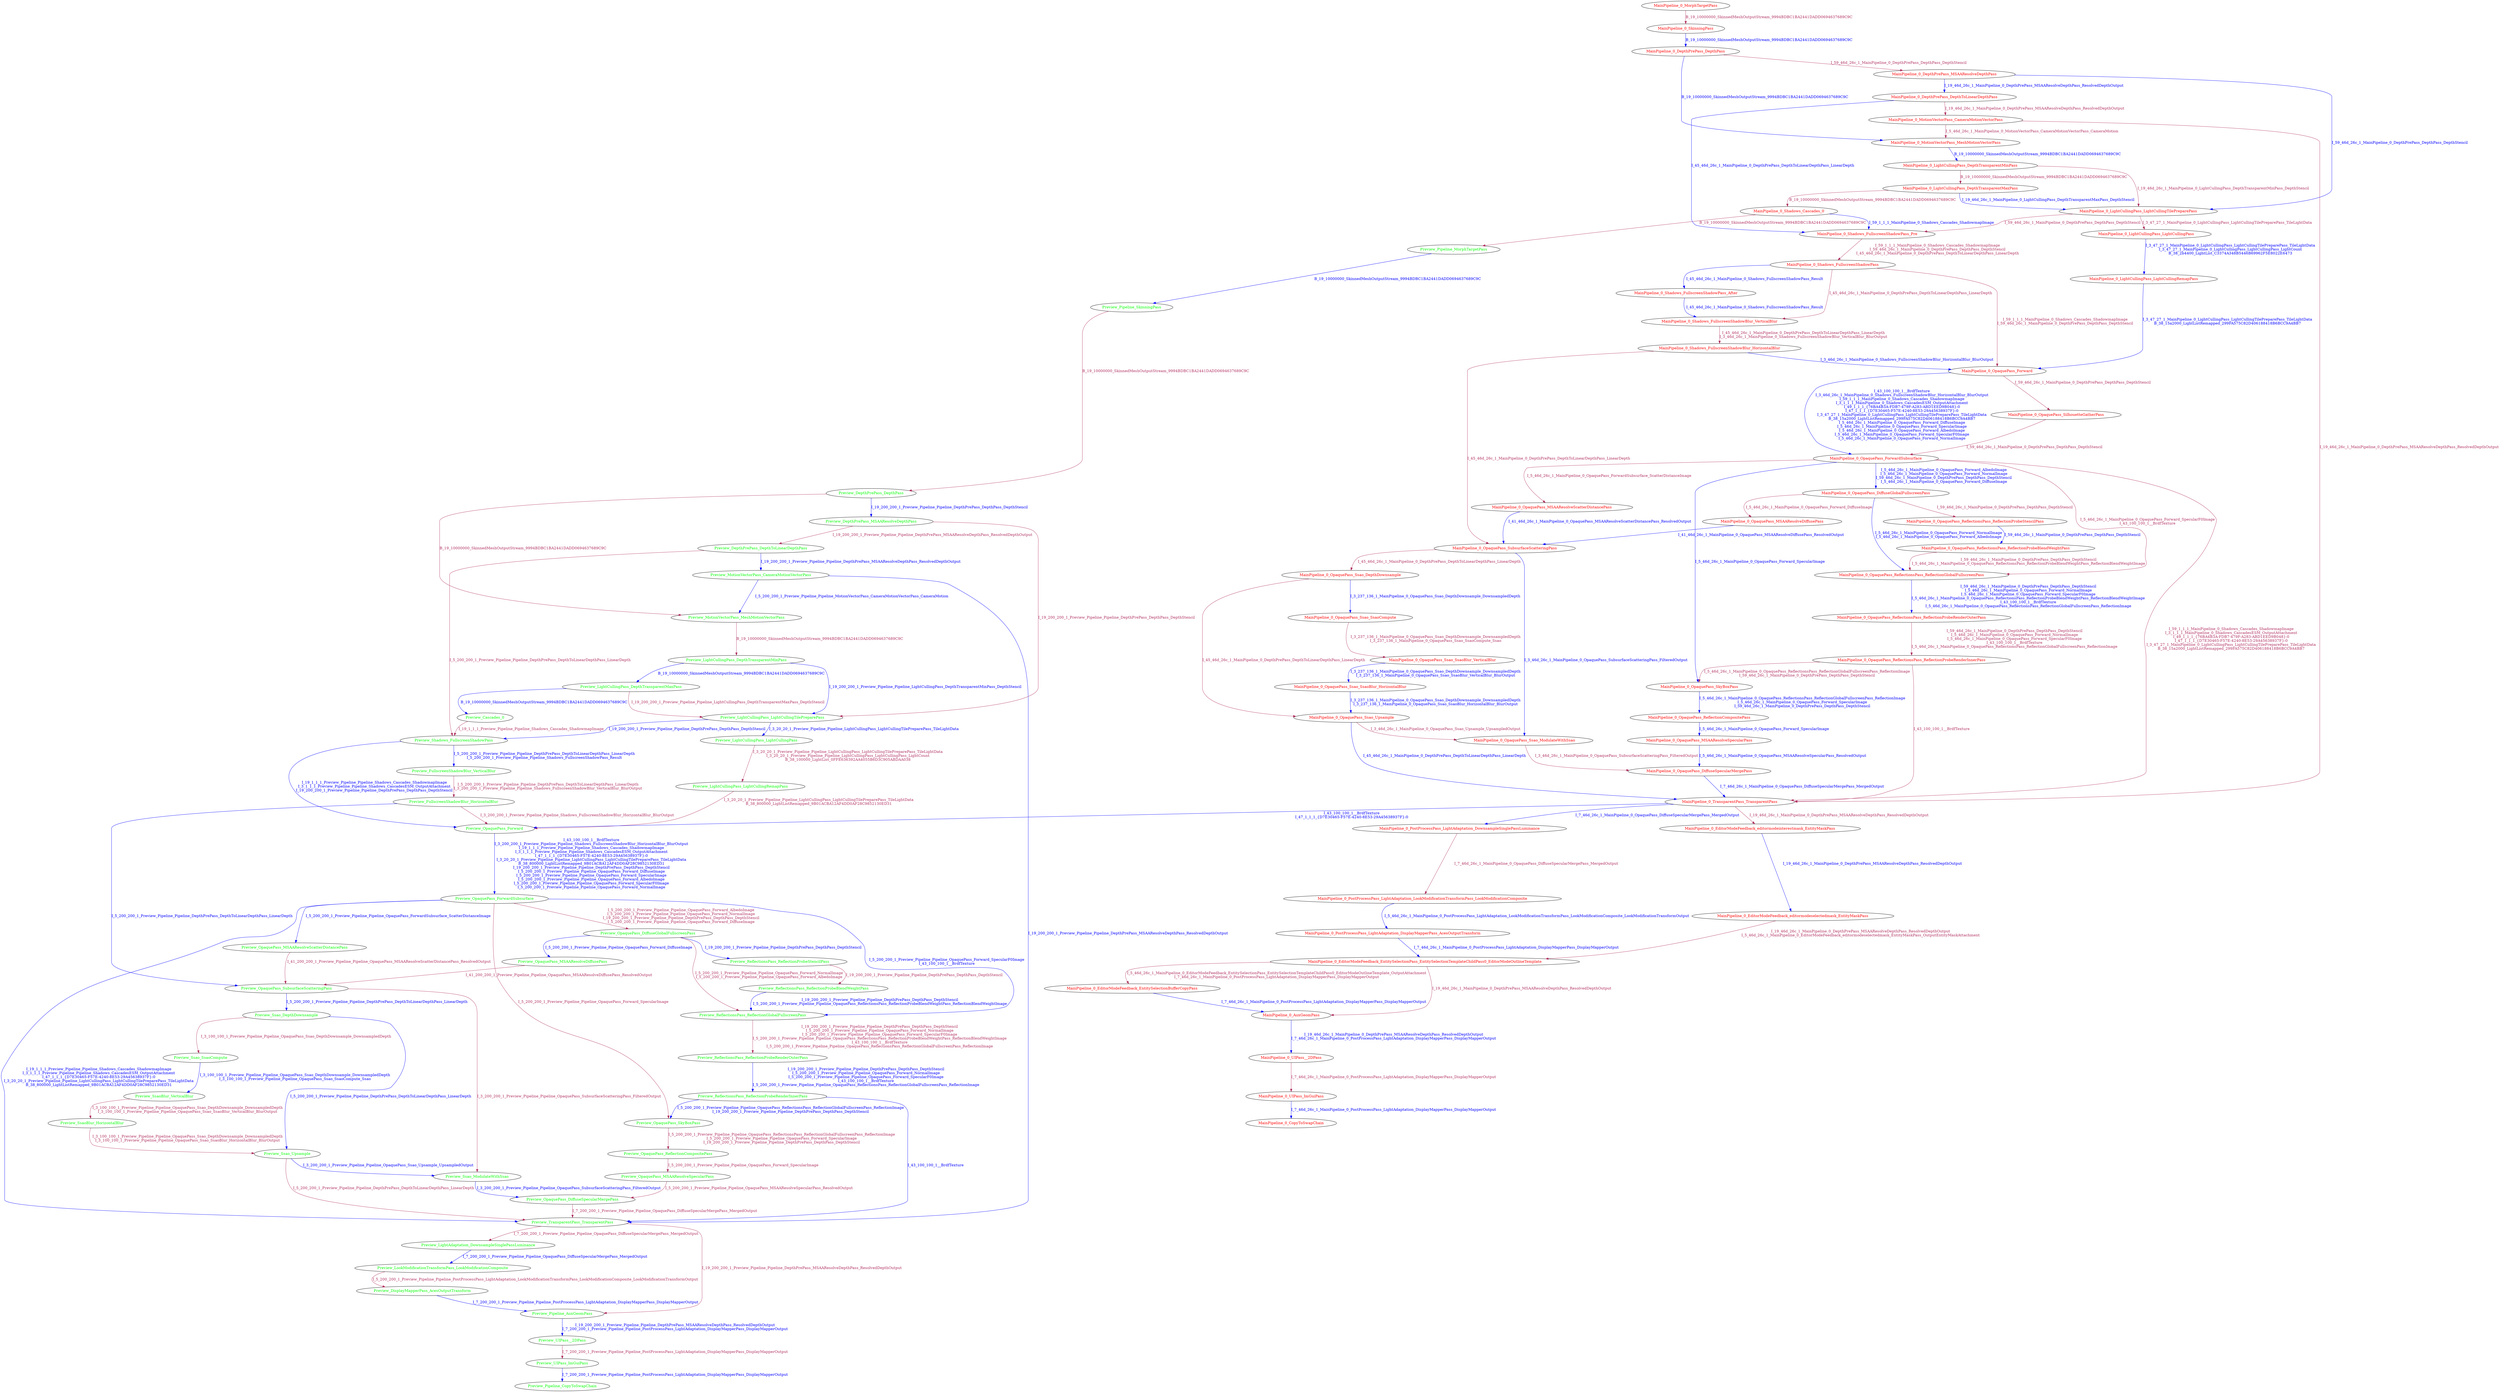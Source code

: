 digraph { Preview_Pipeline_CopyToSwapChain [fontcolor=green]
 Preview_UIPass_ImGuiPass [fontcolor=green]
 Preview_UIPass__2DPass [fontcolor=green]
 Preview_Pipeline_AuxGeomPass [fontcolor=green]
 Preview_DisplayMapperPass_AcesOutputTransform [fontcolor=green]
 Preview_LookModificationTransformPass_LookModificationComposite [fontcolor=green]
 Preview_LightAdaptation_DownsampleSinglePassLuminance [fontcolor=green]
 Preview_TransparentPass_TransparentPass [fontcolor=green]
 Preview_OpaquePass_DiffuseSpecularMergePass [fontcolor=green]
 Preview_Ssao_ModulateWithSsao [fontcolor=green]
 Preview_Ssao_Upsample [fontcolor=green]
 Preview_SsaoBlur_HorizontalBlur [fontcolor=green]
 Preview_SsaoBlur_VerticalBlur [fontcolor=green]
 Preview_Ssao_SsaoCompute [fontcolor=green]
 Preview_Ssao_DepthDownsample [fontcolor=green]
 Preview_OpaquePass_SubsurfaceScatteringPass [fontcolor=green]
 Preview_OpaquePass_MSAAResolveScatterDistancePass [fontcolor=green]
 Preview_OpaquePass_MSAAResolveSpecularPass [fontcolor=green]
 Preview_OpaquePass_MSAAResolveDiffusePass [fontcolor=green]
 Preview_OpaquePass_ReflectionCompositePass [fontcolor=green]
 Preview_OpaquePass_SkyBoxPass [fontcolor=green]
 Preview_ReflectionsPass_ReflectionProbeRenderInnerPass [fontcolor=green]
 Preview_ReflectionsPass_ReflectionProbeRenderOuterPass [fontcolor=green]
 Preview_ReflectionsPass_ReflectionGlobalFullscreenPass [fontcolor=green]
 Preview_ReflectionsPass_ReflectionProbeBlendWeightPass [fontcolor=green]
 Preview_ReflectionsPass_ReflectionProbeStencilPass [fontcolor=green]
 Preview_OpaquePass_DiffuseGlobalFullscreenPass [fontcolor=green]
 Preview_OpaquePass_ForwardSubsurface [fontcolor=green]
 Preview_OpaquePass_Forward [fontcolor=green]
 Preview_FullscreenShadowBlur_HorizontalBlur [fontcolor=green]
 Preview_FullscreenShadowBlur_VerticalBlur [fontcolor=green]
 Preview_Shadows_FullscreenShadowPass [fontcolor=green]
 Preview_Cascades_0 [fontcolor=green]
 Preview_LightCullingPass_LightCullingRemapPass [fontcolor=green]
 Preview_LightCullingPass_LightCullingPass [fontcolor=green]
 Preview_LightCullingPass_LightCullingTilePreparePass [fontcolor=green]
 Preview_LightCullingPass_DepthTransparentMaxPass [fontcolor=green]
 Preview_LightCullingPass_DepthTransparentMinPass [fontcolor=green]
 Preview_MotionVectorPass_MeshMotionVectorPass [fontcolor=green]
 Preview_MotionVectorPass_CameraMotionVectorPass [fontcolor=green]
 Preview_DepthPrePass_DepthToLinearDepthPass [fontcolor=green]
 Preview_DepthPrePass_MSAAResolveDepthPass [fontcolor=green]
 Preview_DepthPrePass_DepthPass [fontcolor=green]
 Preview_Pipeline_SkinningPass [fontcolor=green]
 Preview_Pipeline_MorphTargetPass [fontcolor=green]
 MainPipeline_0_CopyToSwapChain [fontcolor=red]
 MainPipeline_0_UIPass_ImGuiPass [fontcolor=red]
 MainPipeline_0_UIPass__2DPass [fontcolor=red]
 MainPipeline_0_AuxGeomPass [fontcolor=red]
 MainPipeline_0_EditorModeFeedback_EntitySelectionBufferCopyPass [fontcolor=red]
 MainPipeline_0_EditorModeFeedback_EntitySelectionPass_EntitySelectionTemplateChildPass0_EditorModeOutlineTemplate [fontcolor=red]
 MainPipeline_0_EditorModeFeedback_editormodeselectedmask_EntityMaskPass [fontcolor=red]
 MainPipeline_0_EditorModeFeedback_editormodeinterestmask_EntityMaskPass [fontcolor=red]
 MainPipeline_0_PostProcessPass_LightAdaptation_DisplayMapperPass_AcesOutputTransform [fontcolor=red]
 MainPipeline_0_PostProcessPass_LightAdaptation_LookModificationTransformPass_LookModificationComposite [fontcolor=red]
 MainPipeline_0_PostProcessPass_LightAdaptation_DownsampleSinglePassLuminance [fontcolor=red]
 MainPipeline_0_TransparentPass_TransparentPass [fontcolor=red]
 MainPipeline_0_OpaquePass_DiffuseSpecularMergePass [fontcolor=red]
 MainPipeline_0_OpaquePass_Ssao_ModulateWithSsao [fontcolor=red]
 MainPipeline_0_OpaquePass_Ssao_Upsample [fontcolor=red]
 MainPipeline_0_OpaquePass_Ssao_SsaoBlur_HorizontalBlur [fontcolor=red]
 MainPipeline_0_OpaquePass_Ssao_SsaoBlur_VerticalBlur [fontcolor=red]
 MainPipeline_0_OpaquePass_Ssao_SsaoCompute [fontcolor=red]
 MainPipeline_0_OpaquePass_Ssao_DepthDownsample [fontcolor=red]
 MainPipeline_0_OpaquePass_SubsurfaceScatteringPass [fontcolor=red]
 MainPipeline_0_OpaquePass_MSAAResolveScatterDistancePass [fontcolor=red]
 MainPipeline_0_OpaquePass_MSAAResolveSpecularPass [fontcolor=red]
 MainPipeline_0_OpaquePass_MSAAResolveDiffusePass [fontcolor=red]
 MainPipeline_0_OpaquePass_ReflectionCompositePass [fontcolor=red]
 MainPipeline_0_OpaquePass_SkyBoxPass [fontcolor=red]
 MainPipeline_0_OpaquePass_ReflectionsPass_ReflectionProbeRenderInnerPass [fontcolor=red]
 MainPipeline_0_OpaquePass_ReflectionsPass_ReflectionProbeRenderOuterPass [fontcolor=red]
 MainPipeline_0_OpaquePass_ReflectionsPass_ReflectionGlobalFullscreenPass [fontcolor=red]
 MainPipeline_0_OpaquePass_ReflectionsPass_ReflectionProbeBlendWeightPass [fontcolor=red]
 MainPipeline_0_OpaquePass_ReflectionsPass_ReflectionProbeStencilPass [fontcolor=red]
 MainPipeline_0_OpaquePass_DiffuseGlobalFullscreenPass [fontcolor=red]
 MainPipeline_0_OpaquePass_ForwardSubsurface [fontcolor=red]
 MainPipeline_0_OpaquePass_SilhouetteGatherPass [fontcolor=red]
 MainPipeline_0_OpaquePass_Forward [fontcolor=red]
 MainPipeline_0_Shadows_FullscreenShadowBlur_HorizontalBlur [fontcolor=red]
 MainPipeline_0_Shadows_FullscreenShadowBlur_VerticalBlur [fontcolor=red]
 MainPipeline_0_Shadows_FullscreenShadowPass_After [fontcolor=red]
 MainPipeline_0_Shadows_FullscreenShadowPass [fontcolor=red]
 MainPipeline_0_Shadows_FullscreenShadowPass_Pre [fontcolor=red]
 MainPipeline_0_Shadows_Cascades_0 [fontcolor=red]
 MainPipeline_0_LightCullingPass_LightCullingRemapPass [fontcolor=red]
 MainPipeline_0_LightCullingPass_LightCullingPass [fontcolor=red]
 MainPipeline_0_LightCullingPass_LightCullingTilePreparePass [fontcolor=red]
 MainPipeline_0_LightCullingPass_DepthTransparentMaxPass [fontcolor=red]
 MainPipeline_0_LightCullingPass_DepthTransparentMinPass [fontcolor=red]
 MainPipeline_0_MotionVectorPass_MeshMotionVectorPass [fontcolor=red]
 MainPipeline_0_MotionVectorPass_CameraMotionVectorPass [fontcolor=red]
 MainPipeline_0_DepthPrePass_DepthToLinearDepthPass [fontcolor=red]
 MainPipeline_0_DepthPrePass_MSAAResolveDepthPass [fontcolor=red]
 MainPipeline_0_DepthPrePass_DepthPass [fontcolor=red]
 MainPipeline_0_SkinningPass [fontcolor=red]
 MainPipeline_0_MorphTargetPass [fontcolor=red]
 MainPipeline_0_MorphTargetPass -> MainPipeline_0_SkinningPass  [label="B_19_10000000_SkinnedMeshOutputStream_9994BDBC1BA2441DADD0694637689C9C"] [color=maroon] [fontcolor=maroon]
 MainPipeline_0_SkinningPass -> MainPipeline_0_DepthPrePass_DepthPass  [label="B_19_10000000_SkinnedMeshOutputStream_9994BDBC1BA2441DADD0694637689C9C"] [color=blue] [fontcolor=blue]
 MainPipeline_0_DepthPrePass_DepthPass -> MainPipeline_0_DepthPrePass_MSAAResolveDepthPass  [label="I_59_46d_26c_1_MainPipeline_0_DepthPrePass_DepthPass_DepthStencil"] [color=maroon] [fontcolor=maroon]
 MainPipeline_0_DepthPrePass_MSAAResolveDepthPass -> MainPipeline_0_DepthPrePass_DepthToLinearDepthPass  [label="I_19_46d_26c_1_MainPipeline_0_DepthPrePass_MSAAResolveDepthPass_ResolvedDepthOutput"] [color=blue] [fontcolor=blue]
 MainPipeline_0_DepthPrePass_DepthToLinearDepthPass -> MainPipeline_0_MotionVectorPass_CameraMotionVectorPass  [label="I_19_46d_26c_1_MainPipeline_0_DepthPrePass_MSAAResolveDepthPass_ResolvedDepthOutput"] [color=maroon] [fontcolor=maroon]
 MainPipeline_0_DepthPrePass_DepthPass -> MainPipeline_0_MotionVectorPass_MeshMotionVectorPass  [label="B_19_10000000_SkinnedMeshOutputStream_9994BDBC1BA2441DADD0694637689C9C"] [color=blue] [fontcolor=blue]
 MainPipeline_0_MotionVectorPass_CameraMotionVectorPass -> MainPipeline_0_MotionVectorPass_MeshMotionVectorPass  [label="I_5_46d_26c_1_MainPipeline_0_MotionVectorPass_CameraMotionVectorPass_CameraMotion"] [color=maroon] [fontcolor=maroon]
 MainPipeline_0_MotionVectorPass_MeshMotionVectorPass -> MainPipeline_0_LightCullingPass_DepthTransparentMinPass  [label="B_19_10000000_SkinnedMeshOutputStream_9994BDBC1BA2441DADD0694637689C9C"] [color=blue] [fontcolor=blue]
 MainPipeline_0_LightCullingPass_DepthTransparentMinPass -> MainPipeline_0_LightCullingPass_DepthTransparentMaxPass  [label="B_19_10000000_SkinnedMeshOutputStream_9994BDBC1BA2441DADD0694637689C9C"] [color=maroon] [fontcolor=maroon]
 MainPipeline_0_DepthPrePass_MSAAResolveDepthPass -> MainPipeline_0_LightCullingPass_LightCullingTilePreparePass  [label="I_59_46d_26c_1_MainPipeline_0_DepthPrePass_DepthPass_DepthStencil"] [color=blue] [fontcolor=blue]
 MainPipeline_0_LightCullingPass_DepthTransparentMinPass -> MainPipeline_0_LightCullingPass_LightCullingTilePreparePass  [label="I_19_46d_26c_1_MainPipeline_0_LightCullingPass_DepthTransparentMinPass_DepthStencil"] [color=maroon] [fontcolor=maroon]
 MainPipeline_0_LightCullingPass_DepthTransparentMaxPass -> MainPipeline_0_LightCullingPass_LightCullingTilePreparePass  [label="I_19_46d_26c_1_MainPipeline_0_LightCullingPass_DepthTransparentMaxPass_DepthStencil"] [color=blue] [fontcolor=blue]
 MainPipeline_0_LightCullingPass_LightCullingTilePreparePass -> MainPipeline_0_LightCullingPass_LightCullingPass  [label="I_3_47_27_1_MainPipeline_0_LightCullingPass_LightCullingTilePreparePass_TileLightData"] [color=maroon] [fontcolor=maroon]
 MainPipeline_0_LightCullingPass_LightCullingPass -> MainPipeline_0_LightCullingPass_LightCullingRemapPass  [label="I_3_47_27_1_MainPipeline_0_LightCullingPass_LightCullingTilePreparePass_TileLightData\nI_3_47_27_1_MainPipeline_0_LightCullingPass_LightCullingPass_LightCount\nB_38_2b4400_LightList_C3374A348B5446B69962F5E8022E6473"] [color=blue] [fontcolor=blue]
 MainPipeline_0_LightCullingPass_DepthTransparentMaxPass -> MainPipeline_0_Shadows_Cascades_0  [label="B_19_10000000_SkinnedMeshOutputStream_9994BDBC1BA2441DADD0694637689C9C"] [color=maroon] [fontcolor=maroon]
 MainPipeline_0_Shadows_Cascades_0 -> MainPipeline_0_Shadows_FullscreenShadowPass_Pre  [label="I_59_1_1_1_MainPipeline_0_Shadows_Cascades_ShadowmapImage"] [color=blue] [fontcolor=blue]
 MainPipeline_0_LightCullingPass_LightCullingTilePreparePass -> MainPipeline_0_Shadows_FullscreenShadowPass_Pre  [label="I_59_46d_26c_1_MainPipeline_0_DepthPrePass_DepthPass_DepthStencil"] [color=maroon] [fontcolor=maroon]
 MainPipeline_0_DepthPrePass_DepthToLinearDepthPass -> MainPipeline_0_Shadows_FullscreenShadowPass_Pre  [label="I_45_46d_26c_1_MainPipeline_0_DepthPrePass_DepthToLinearDepthPass_LinearDepth"] [color=blue] [fontcolor=blue]
 MainPipeline_0_Shadows_FullscreenShadowPass_Pre -> MainPipeline_0_Shadows_FullscreenShadowPass  [label="I_59_1_1_1_MainPipeline_0_Shadows_Cascades_ShadowmapImage\nI_59_46d_26c_1_MainPipeline_0_DepthPrePass_DepthPass_DepthStencil\nI_45_46d_26c_1_MainPipeline_0_DepthPrePass_DepthToLinearDepthPass_LinearDepth"] [color=maroon] [fontcolor=maroon]
 MainPipeline_0_Shadows_FullscreenShadowPass -> MainPipeline_0_Shadows_FullscreenShadowPass_After  [label="I_45_46d_26c_1_MainPipeline_0_Shadows_FullscreenShadowPass_Result"] [color=blue] [fontcolor=blue]
 MainPipeline_0_Shadows_FullscreenShadowPass -> MainPipeline_0_Shadows_FullscreenShadowBlur_VerticalBlur  [label="I_45_46d_26c_1_MainPipeline_0_DepthPrePass_DepthToLinearDepthPass_LinearDepth"] [color=maroon] [fontcolor=maroon]
 MainPipeline_0_Shadows_FullscreenShadowPass_After -> MainPipeline_0_Shadows_FullscreenShadowBlur_VerticalBlur  [label="I_45_46d_26c_1_MainPipeline_0_Shadows_FullscreenShadowPass_Result"] [color=blue] [fontcolor=blue]
 MainPipeline_0_Shadows_FullscreenShadowBlur_VerticalBlur -> MainPipeline_0_Shadows_FullscreenShadowBlur_HorizontalBlur  [label="I_45_46d_26c_1_MainPipeline_0_DepthPrePass_DepthToLinearDepthPass_LinearDepth\nI_3_46d_26c_1_MainPipeline_0_Shadows_FullscreenShadowBlur_VerticalBlur_BlurOutput"] [color=maroon] [fontcolor=maroon]
 MainPipeline_0_Shadows_FullscreenShadowBlur_HorizontalBlur -> MainPipeline_0_OpaquePass_Forward  [label="I_3_46d_26c_1_MainPipeline_0_Shadows_FullscreenShadowBlur_HorizontalBlur_BlurOutput"] [color=blue] [fontcolor=blue]
 MainPipeline_0_Shadows_FullscreenShadowPass -> MainPipeline_0_OpaquePass_Forward  [label="I_59_1_1_1_MainPipeline_0_Shadows_Cascades_ShadowmapImage\nI_59_46d_26c_1_MainPipeline_0_DepthPrePass_DepthPass_DepthStencil"] [color=maroon] [fontcolor=maroon]
 MainPipeline_0_LightCullingPass_LightCullingRemapPass -> MainPipeline_0_OpaquePass_Forward  [label="I_3_47_27_1_MainPipeline_0_LightCullingPass_LightCullingTilePreparePass_TileLightData\nB_38_15a2000_LightListRemapped_299FA575C82D406188418B6BCC9A4BB7"] [color=blue] [fontcolor=blue]
 MainPipeline_0_OpaquePass_Forward -> MainPipeline_0_OpaquePass_SilhouetteGatherPass  [label="I_59_46d_26c_1_MainPipeline_0_DepthPrePass_DepthPass_DepthStencil"] [color=maroon] [fontcolor=maroon]
 MainPipeline_0_OpaquePass_Forward -> MainPipeline_0_OpaquePass_ForwardSubsurface  [label="I_43_100_100_1__BrdfTexture\nI_3_46d_26c_1_MainPipeline_0_Shadows_FullscreenShadowBlur_HorizontalBlur_BlurOutput\nI_59_1_1_1_MainPipeline_0_Shadows_Cascades_ShadowmapImage\nI_3_1_1_1_MainPipeline_0_Shadows_CascadesESM_OutputAttachment\nI_49_1_1_1_{76BA4B3A-FDB7-479F-A283-ABD1EED9B048}:0\nI_47_1_1_1_{D7E30465-F57E-4240-8E53-29A45638937F}:0\nI_3_47_27_1_MainPipeline_0_LightCullingPass_LightCullingTilePreparePass_TileLightData\nB_38_15a2000_LightListRemapped_299FA575C82D406188418B6BCC9A4BB7\nI_5_46d_26c_1_MainPipeline_0_OpaquePass_Forward_DiffuseImage\nI_5_46d_26c_1_MainPipeline_0_OpaquePass_Forward_SpecularImage\nI_5_46d_26c_1_MainPipeline_0_OpaquePass_Forward_AlbedoImage\nI_5_46d_26c_1_MainPipeline_0_OpaquePass_Forward_SpecularF0Image\nI_5_46d_26c_1_MainPipeline_0_OpaquePass_Forward_NormalImage"] [color=blue] [fontcolor=blue]
 MainPipeline_0_OpaquePass_SilhouetteGatherPass -> MainPipeline_0_OpaquePass_ForwardSubsurface  [label="I_59_46d_26c_1_MainPipeline_0_DepthPrePass_DepthPass_DepthStencil"] [color=maroon] [fontcolor=maroon]
 MainPipeline_0_OpaquePass_ForwardSubsurface -> MainPipeline_0_OpaquePass_DiffuseGlobalFullscreenPass  [label="I_5_46d_26c_1_MainPipeline_0_OpaquePass_Forward_AlbedoImage\nI_5_46d_26c_1_MainPipeline_0_OpaquePass_Forward_NormalImage\nI_59_46d_26c_1_MainPipeline_0_DepthPrePass_DepthPass_DepthStencil\nI_5_46d_26c_1_MainPipeline_0_OpaquePass_Forward_DiffuseImage"] [color=blue] [fontcolor=blue]
 MainPipeline_0_OpaquePass_DiffuseGlobalFullscreenPass -> MainPipeline_0_OpaquePass_ReflectionsPass_ReflectionProbeStencilPass  [label="I_59_46d_26c_1_MainPipeline_0_DepthPrePass_DepthPass_DepthStencil"] [color=maroon] [fontcolor=maroon]
 MainPipeline_0_OpaquePass_ReflectionsPass_ReflectionProbeStencilPass -> MainPipeline_0_OpaquePass_ReflectionsPass_ReflectionProbeBlendWeightPass  [label="I_59_46d_26c_1_MainPipeline_0_DepthPrePass_DepthPass_DepthStencil"] [color=blue] [fontcolor=blue]
 MainPipeline_0_OpaquePass_ReflectionsPass_ReflectionProbeBlendWeightPass -> MainPipeline_0_OpaquePass_ReflectionsPass_ReflectionGlobalFullscreenPass  [label="I_59_46d_26c_1_MainPipeline_0_DepthPrePass_DepthPass_DepthStencil\nI_5_46d_26c_1_MainPipeline_0_OpaquePass_ReflectionsPass_ReflectionProbeBlendWeightPass_ReflectionBlendWeightImage"] [color=maroon] [fontcolor=maroon]
 MainPipeline_0_OpaquePass_DiffuseGlobalFullscreenPass -> MainPipeline_0_OpaquePass_ReflectionsPass_ReflectionGlobalFullscreenPass  [label="I_5_46d_26c_1_MainPipeline_0_OpaquePass_Forward_NormalImage\nI_5_46d_26c_1_MainPipeline_0_OpaquePass_Forward_AlbedoImage"] [color=blue] [fontcolor=blue]
 MainPipeline_0_OpaquePass_ForwardSubsurface -> MainPipeline_0_OpaquePass_ReflectionsPass_ReflectionGlobalFullscreenPass  [label="I_5_46d_26c_1_MainPipeline_0_OpaquePass_Forward_SpecularF0Image\nI_43_100_100_1__BrdfTexture"] [color=maroon] [fontcolor=maroon]
 MainPipeline_0_OpaquePass_ReflectionsPass_ReflectionGlobalFullscreenPass -> MainPipeline_0_OpaquePass_ReflectionsPass_ReflectionProbeRenderOuterPass  [label="I_59_46d_26c_1_MainPipeline_0_DepthPrePass_DepthPass_DepthStencil\nI_5_46d_26c_1_MainPipeline_0_OpaquePass_Forward_NormalImage\nI_5_46d_26c_1_MainPipeline_0_OpaquePass_Forward_SpecularF0Image\nI_5_46d_26c_1_MainPipeline_0_OpaquePass_ReflectionsPass_ReflectionProbeBlendWeightPass_ReflectionBlendWeightImage\nI_43_100_100_1__BrdfTexture\nI_5_46d_26c_1_MainPipeline_0_OpaquePass_ReflectionsPass_ReflectionGlobalFullscreenPass_ReflectionImage"] [color=blue] [fontcolor=blue]
 MainPipeline_0_OpaquePass_ReflectionsPass_ReflectionProbeRenderOuterPass -> MainPipeline_0_OpaquePass_ReflectionsPass_ReflectionProbeRenderInnerPass  [label="I_59_46d_26c_1_MainPipeline_0_DepthPrePass_DepthPass_DepthStencil\nI_5_46d_26c_1_MainPipeline_0_OpaquePass_Forward_NormalImage\nI_5_46d_26c_1_MainPipeline_0_OpaquePass_Forward_SpecularF0Image\nI_43_100_100_1__BrdfTexture\nI_5_46d_26c_1_MainPipeline_0_OpaquePass_ReflectionsPass_ReflectionGlobalFullscreenPass_ReflectionImage"] [color=maroon] [fontcolor=maroon]
 MainPipeline_0_OpaquePass_ForwardSubsurface -> MainPipeline_0_OpaquePass_SkyBoxPass  [label="I_5_46d_26c_1_MainPipeline_0_OpaquePass_Forward_SpecularImage"] [color=blue] [fontcolor=blue]
 MainPipeline_0_OpaquePass_ReflectionsPass_ReflectionProbeRenderInnerPass -> MainPipeline_0_OpaquePass_SkyBoxPass  [label="I_5_46d_26c_1_MainPipeline_0_OpaquePass_ReflectionsPass_ReflectionGlobalFullscreenPass_ReflectionImage\nI_59_46d_26c_1_MainPipeline_0_DepthPrePass_DepthPass_DepthStencil"] [color=maroon] [fontcolor=maroon]
 MainPipeline_0_OpaquePass_SkyBoxPass -> MainPipeline_0_OpaquePass_ReflectionCompositePass  [label="I_5_46d_26c_1_MainPipeline_0_OpaquePass_ReflectionsPass_ReflectionGlobalFullscreenPass_ReflectionImage\nI_5_46d_26c_1_MainPipeline_0_OpaquePass_Forward_SpecularImage\nI_59_46d_26c_1_MainPipeline_0_DepthPrePass_DepthPass_DepthStencil"] [color=blue] [fontcolor=blue]
 MainPipeline_0_OpaquePass_DiffuseGlobalFullscreenPass -> MainPipeline_0_OpaquePass_MSAAResolveDiffusePass  [label="I_5_46d_26c_1_MainPipeline_0_OpaquePass_Forward_DiffuseImage"] [color=maroon] [fontcolor=maroon]
 MainPipeline_0_OpaquePass_ReflectionCompositePass -> MainPipeline_0_OpaquePass_MSAAResolveSpecularPass  [label="I_5_46d_26c_1_MainPipeline_0_OpaquePass_Forward_SpecularImage"] [color=blue] [fontcolor=blue]
 MainPipeline_0_OpaquePass_ForwardSubsurface -> MainPipeline_0_OpaquePass_MSAAResolveScatterDistancePass  [label="I_5_46d_26c_1_MainPipeline_0_OpaquePass_ForwardSubsurface_ScatterDistanceImage"] [color=maroon] [fontcolor=maroon]
 MainPipeline_0_OpaquePass_MSAAResolveDiffusePass -> MainPipeline_0_OpaquePass_SubsurfaceScatteringPass  [label="I_41_46d_26c_1_MainPipeline_0_OpaquePass_MSAAResolveDiffusePass_ResolvedOutput"] [color=blue] [fontcolor=blue]
 MainPipeline_0_Shadows_FullscreenShadowBlur_HorizontalBlur -> MainPipeline_0_OpaquePass_SubsurfaceScatteringPass  [label="I_45_46d_26c_1_MainPipeline_0_DepthPrePass_DepthToLinearDepthPass_LinearDepth"] [color=maroon] [fontcolor=maroon]
 MainPipeline_0_OpaquePass_MSAAResolveScatterDistancePass -> MainPipeline_0_OpaquePass_SubsurfaceScatteringPass  [label="I_41_46d_26c_1_MainPipeline_0_OpaquePass_MSAAResolveScatterDistancePass_ResolvedOutput"] [color=blue] [fontcolor=blue]
 MainPipeline_0_OpaquePass_SubsurfaceScatteringPass -> MainPipeline_0_OpaquePass_Ssao_DepthDownsample  [label="I_45_46d_26c_1_MainPipeline_0_DepthPrePass_DepthToLinearDepthPass_LinearDepth"] [color=maroon] [fontcolor=maroon]
 MainPipeline_0_OpaquePass_Ssao_DepthDownsample -> MainPipeline_0_OpaquePass_Ssao_SsaoCompute  [label="I_3_237_136_1_MainPipeline_0_OpaquePass_Ssao_DepthDownsample_DownsampledDepth"] [color=blue] [fontcolor=blue]
 MainPipeline_0_OpaquePass_Ssao_SsaoCompute -> MainPipeline_0_OpaquePass_Ssao_SsaoBlur_VerticalBlur  [label="I_3_237_136_1_MainPipeline_0_OpaquePass_Ssao_DepthDownsample_DownsampledDepth\nI_3_237_136_1_MainPipeline_0_OpaquePass_Ssao_SsaoCompute_Ssao"] [color=maroon] [fontcolor=maroon]
 MainPipeline_0_OpaquePass_Ssao_SsaoBlur_VerticalBlur -> MainPipeline_0_OpaquePass_Ssao_SsaoBlur_HorizontalBlur  [label="I_3_237_136_1_MainPipeline_0_OpaquePass_Ssao_DepthDownsample_DownsampledDepth\nI_3_237_136_1_MainPipeline_0_OpaquePass_Ssao_SsaoBlur_VerticalBlur_BlurOutput"] [color=blue] [fontcolor=blue]
 MainPipeline_0_OpaquePass_Ssao_DepthDownsample -> MainPipeline_0_OpaquePass_Ssao_Upsample  [label="I_45_46d_26c_1_MainPipeline_0_DepthPrePass_DepthToLinearDepthPass_LinearDepth"] [color=maroon] [fontcolor=maroon]
 MainPipeline_0_OpaquePass_Ssao_SsaoBlur_HorizontalBlur -> MainPipeline_0_OpaquePass_Ssao_Upsample  [label="I_3_237_136_1_MainPipeline_0_OpaquePass_Ssao_DepthDownsample_DownsampledDepth\nI_3_237_136_1_MainPipeline_0_OpaquePass_Ssao_SsaoBlur_HorizontalBlur_BlurOutput"] [color=blue] [fontcolor=blue]
 MainPipeline_0_OpaquePass_Ssao_Upsample -> MainPipeline_0_OpaquePass_Ssao_ModulateWithSsao  [label="I_3_46d_26c_1_MainPipeline_0_OpaquePass_Ssao_Upsample_UpsampledOutput"] [color=maroon] [fontcolor=maroon]
 MainPipeline_0_OpaquePass_SubsurfaceScatteringPass -> MainPipeline_0_OpaquePass_Ssao_ModulateWithSsao  [label="I_3_46d_26c_1_MainPipeline_0_OpaquePass_SubsurfaceScatteringPass_FilteredOutput"] [color=blue] [fontcolor=blue]
 MainPipeline_0_OpaquePass_Ssao_ModulateWithSsao -> MainPipeline_0_OpaquePass_DiffuseSpecularMergePass  [label="I_3_46d_26c_1_MainPipeline_0_OpaquePass_SubsurfaceScatteringPass_FilteredOutput"] [color=maroon] [fontcolor=maroon]
 MainPipeline_0_OpaquePass_MSAAResolveSpecularPass -> MainPipeline_0_OpaquePass_DiffuseSpecularMergePass  [label="I_5_46d_26c_1_MainPipeline_0_OpaquePass_MSAAResolveSpecularPass_ResolvedOutput"] [color=blue] [fontcolor=blue]
 MainPipeline_0_OpaquePass_ReflectionsPass_ReflectionProbeRenderInnerPass -> MainPipeline_0_TransparentPass_TransparentPass  [label="I_43_100_100_1__BrdfTexture"] [color=maroon] [fontcolor=maroon]
 MainPipeline_0_OpaquePass_DiffuseSpecularMergePass -> MainPipeline_0_TransparentPass_TransparentPass  [label="I_7_46d_26c_1_MainPipeline_0_OpaquePass_DiffuseSpecularMergePass_MergedOutput"] [color=blue] [fontcolor=blue]
 MainPipeline_0_OpaquePass_ForwardSubsurface -> MainPipeline_0_TransparentPass_TransparentPass  [label="I_59_1_1_1_MainPipeline_0_Shadows_Cascades_ShadowmapImage\nI_3_1_1_1_MainPipeline_0_Shadows_CascadesESM_OutputAttachment\nI_49_1_1_1_{76BA4B3A-FDB7-479F-A283-ABD1EED9B048}:0\nI_47_1_1_1_{D7E30465-F57E-4240-8E53-29A45638937F}:0\nI_3_47_27_1_MainPipeline_0_LightCullingPass_LightCullingTilePreparePass_TileLightData\nB_38_15a2000_LightListRemapped_299FA575C82D406188418B6BCC9A4BB7"] [color=maroon] [fontcolor=maroon]
 MainPipeline_0_OpaquePass_Ssao_Upsample -> MainPipeline_0_TransparentPass_TransparentPass  [label="I_45_46d_26c_1_MainPipeline_0_DepthPrePass_DepthToLinearDepthPass_LinearDepth"] [color=blue] [fontcolor=blue]
 MainPipeline_0_MotionVectorPass_CameraMotionVectorPass -> MainPipeline_0_TransparentPass_TransparentPass  [label="I_19_46d_26c_1_MainPipeline_0_DepthPrePass_MSAAResolveDepthPass_ResolvedDepthOutput"] [color=maroon] [fontcolor=maroon]
 MainPipeline_0_TransparentPass_TransparentPass -> MainPipeline_0_PostProcessPass_LightAdaptation_DownsampleSinglePassLuminance  [label="I_7_46d_26c_1_MainPipeline_0_OpaquePass_DiffuseSpecularMergePass_MergedOutput"] [color=blue] [fontcolor=blue]
 MainPipeline_0_PostProcessPass_LightAdaptation_DownsampleSinglePassLuminance -> MainPipeline_0_PostProcessPass_LightAdaptation_LookModificationTransformPass_LookModificationComposite  [label="I_7_46d_26c_1_MainPipeline_0_OpaquePass_DiffuseSpecularMergePass_MergedOutput"] [color=maroon] [fontcolor=maroon]
 MainPipeline_0_PostProcessPass_LightAdaptation_LookModificationTransformPass_LookModificationComposite -> MainPipeline_0_PostProcessPass_LightAdaptation_DisplayMapperPass_AcesOutputTransform  [label="I_5_46d_26c_1_MainPipeline_0_PostProcessPass_LightAdaptation_LookModificationTransformPass_LookModificationComposite_LookModificationTransformOutput"] [color=blue] [fontcolor=blue]
 MainPipeline_0_TransparentPass_TransparentPass -> MainPipeline_0_EditorModeFeedback_editormodeinterestmask_EntityMaskPass  [label="I_19_46d_26c_1_MainPipeline_0_DepthPrePass_MSAAResolveDepthPass_ResolvedDepthOutput"] [color=maroon] [fontcolor=maroon]
 MainPipeline_0_EditorModeFeedback_editormodeinterestmask_EntityMaskPass -> MainPipeline_0_EditorModeFeedback_editormodeselectedmask_EntityMaskPass  [label="I_19_46d_26c_1_MainPipeline_0_DepthPrePass_MSAAResolveDepthPass_ResolvedDepthOutput"] [color=blue] [fontcolor=blue]
 MainPipeline_0_EditorModeFeedback_editormodeselectedmask_EntityMaskPass -> MainPipeline_0_EditorModeFeedback_EntitySelectionPass_EntitySelectionTemplateChildPass0_EditorModeOutlineTemplate  [label="I_19_46d_26c_1_MainPipeline_0_DepthPrePass_MSAAResolveDepthPass_ResolvedDepthOutput\nI_5_46d_26c_1_MainPipeline_0_EditorModeFeedback_editormodeselectedmask_EntityMaskPass_OutputEntityMaskAttachment"] [color=maroon] [fontcolor=maroon]
 MainPipeline_0_PostProcessPass_LightAdaptation_DisplayMapperPass_AcesOutputTransform -> MainPipeline_0_EditorModeFeedback_EntitySelectionPass_EntitySelectionTemplateChildPass0_EditorModeOutlineTemplate  [label="I_7_46d_26c_1_MainPipeline_0_PostProcessPass_LightAdaptation_DisplayMapperPass_DisplayMapperOutput"] [color=blue] [fontcolor=blue]
 MainPipeline_0_EditorModeFeedback_EntitySelectionPass_EntitySelectionTemplateChildPass0_EditorModeOutlineTemplate -> MainPipeline_0_EditorModeFeedback_EntitySelectionBufferCopyPass  [label="I_5_46d_26c_1_MainPipeline_0_EditorModeFeedback_EntitySelectionPass_EntitySelectionTemplateChildPass0_EditorModeOutlineTemplate_OutputAttachment\nI_7_46d_26c_1_MainPipeline_0_PostProcessPass_LightAdaptation_DisplayMapperPass_DisplayMapperOutput"] [color=maroon] [fontcolor=maroon]
 MainPipeline_0_EditorModeFeedback_EntitySelectionBufferCopyPass -> MainPipeline_0_AuxGeomPass  [label="I_7_46d_26c_1_MainPipeline_0_PostProcessPass_LightAdaptation_DisplayMapperPass_DisplayMapperOutput"] [color=blue] [fontcolor=blue]
 MainPipeline_0_EditorModeFeedback_EntitySelectionPass_EntitySelectionTemplateChildPass0_EditorModeOutlineTemplate -> MainPipeline_0_AuxGeomPass  [label="I_19_46d_26c_1_MainPipeline_0_DepthPrePass_MSAAResolveDepthPass_ResolvedDepthOutput"] [color=maroon] [fontcolor=maroon]
 MainPipeline_0_AuxGeomPass -> MainPipeline_0_UIPass__2DPass  [label="I_19_46d_26c_1_MainPipeline_0_DepthPrePass_MSAAResolveDepthPass_ResolvedDepthOutput\nI_7_46d_26c_1_MainPipeline_0_PostProcessPass_LightAdaptation_DisplayMapperPass_DisplayMapperOutput"] [color=blue] [fontcolor=blue]
 MainPipeline_0_UIPass__2DPass -> MainPipeline_0_UIPass_ImGuiPass  [label="I_7_46d_26c_1_MainPipeline_0_PostProcessPass_LightAdaptation_DisplayMapperPass_DisplayMapperOutput"] [color=maroon] [fontcolor=maroon]
 MainPipeline_0_UIPass_ImGuiPass -> MainPipeline_0_CopyToSwapChain  [label="I_7_46d_26c_1_MainPipeline_0_PostProcessPass_LightAdaptation_DisplayMapperPass_DisplayMapperOutput"] [color=blue] [fontcolor=blue]
 MainPipeline_0_Shadows_Cascades_0 -> Preview_Pipeline_MorphTargetPass  [label="B_19_10000000_SkinnedMeshOutputStream_9994BDBC1BA2441DADD0694637689C9C"] [color=maroon] [fontcolor=maroon]
 Preview_Pipeline_MorphTargetPass -> Preview_Pipeline_SkinningPass  [label="B_19_10000000_SkinnedMeshOutputStream_9994BDBC1BA2441DADD0694637689C9C"] [color=blue] [fontcolor=blue]
 Preview_Pipeline_SkinningPass -> Preview_DepthPrePass_DepthPass  [label="B_19_10000000_SkinnedMeshOutputStream_9994BDBC1BA2441DADD0694637689C9C"] [color=maroon] [fontcolor=maroon]
 Preview_DepthPrePass_DepthPass -> Preview_DepthPrePass_MSAAResolveDepthPass  [label="I_19_200_200_1_Preview_Pipeline_Pipeline_DepthPrePass_DepthPass_DepthStencil"] [color=blue] [fontcolor=blue]
 Preview_DepthPrePass_MSAAResolveDepthPass -> Preview_DepthPrePass_DepthToLinearDepthPass  [label="I_19_200_200_1_Preview_Pipeline_Pipeline_DepthPrePass_MSAAResolveDepthPass_ResolvedDepthOutput"] [color=maroon] [fontcolor=maroon]
 Preview_DepthPrePass_DepthToLinearDepthPass -> Preview_MotionVectorPass_CameraMotionVectorPass  [label="I_19_200_200_1_Preview_Pipeline_Pipeline_DepthPrePass_MSAAResolveDepthPass_ResolvedDepthOutput"] [color=blue] [fontcolor=blue]
 Preview_DepthPrePass_DepthPass -> Preview_MotionVectorPass_MeshMotionVectorPass  [label="B_19_10000000_SkinnedMeshOutputStream_9994BDBC1BA2441DADD0694637689C9C"] [color=maroon] [fontcolor=maroon]
 Preview_MotionVectorPass_CameraMotionVectorPass -> Preview_MotionVectorPass_MeshMotionVectorPass  [label="I_5_200_200_1_Preview_Pipeline_Pipeline_MotionVectorPass_CameraMotionVectorPass_CameraMotion"] [color=blue] [fontcolor=blue]
 Preview_MotionVectorPass_MeshMotionVectorPass -> Preview_LightCullingPass_DepthTransparentMinPass  [label="B_19_10000000_SkinnedMeshOutputStream_9994BDBC1BA2441DADD0694637689C9C"] [color=maroon] [fontcolor=maroon]
 Preview_LightCullingPass_DepthTransparentMinPass -> Preview_LightCullingPass_DepthTransparentMaxPass  [label="B_19_10000000_SkinnedMeshOutputStream_9994BDBC1BA2441DADD0694637689C9C"] [color=blue] [fontcolor=blue]
 Preview_DepthPrePass_MSAAResolveDepthPass -> Preview_LightCullingPass_LightCullingTilePreparePass  [label="I_19_200_200_1_Preview_Pipeline_Pipeline_DepthPrePass_DepthPass_DepthStencil"] [color=maroon] [fontcolor=maroon]
 Preview_LightCullingPass_DepthTransparentMinPass -> Preview_LightCullingPass_LightCullingTilePreparePass  [label="I_19_200_200_1_Preview_Pipeline_Pipeline_LightCullingPass_DepthTransparentMinPass_DepthStencil"] [color=blue] [fontcolor=blue]
 Preview_LightCullingPass_DepthTransparentMaxPass -> Preview_LightCullingPass_LightCullingTilePreparePass  [label="I_19_200_200_1_Preview_Pipeline_Pipeline_LightCullingPass_DepthTransparentMaxPass_DepthStencil"] [color=maroon] [fontcolor=maroon]
 Preview_LightCullingPass_LightCullingTilePreparePass -> Preview_LightCullingPass_LightCullingPass  [label="I_3_20_20_1_Preview_Pipeline_Pipeline_LightCullingPass_LightCullingTilePreparePass_TileLightData"] [color=blue] [fontcolor=blue]
 Preview_LightCullingPass_LightCullingPass -> Preview_LightCullingPass_LightCullingRemapPass  [label="I_3_20_20_1_Preview_Pipeline_Pipeline_LightCullingPass_LightCullingTilePreparePass_TileLightData\nI_3_20_20_1_Preview_Pipeline_Pipeline_LightCullingPass_LightCullingPass_LightCount\nB_38_100000_LightList_0FFE636392AA4055B6D3C905ABDAA038"] [color=maroon] [fontcolor=maroon]
 Preview_LightCullingPass_DepthTransparentMaxPass -> Preview_Cascades_0  [label="B_19_10000000_SkinnedMeshOutputStream_9994BDBC1BA2441DADD0694637689C9C"] [color=blue] [fontcolor=blue]
 Preview_Cascades_0 -> Preview_Shadows_FullscreenShadowPass  [label="I_19_1_1_1_Preview_Pipeline_Pipeline_Shadows_Cascades_ShadowmapImage"] [color=maroon] [fontcolor=maroon]
 Preview_LightCullingPass_LightCullingTilePreparePass -> Preview_Shadows_FullscreenShadowPass  [label="I_19_200_200_1_Preview_Pipeline_Pipeline_DepthPrePass_DepthPass_DepthStencil"] [color=blue] [fontcolor=blue]
 Preview_DepthPrePass_DepthToLinearDepthPass -> Preview_Shadows_FullscreenShadowPass  [label="I_5_200_200_1_Preview_Pipeline_Pipeline_DepthPrePass_DepthToLinearDepthPass_LinearDepth"] [color=maroon] [fontcolor=maroon]
 Preview_Shadows_FullscreenShadowPass -> Preview_FullscreenShadowBlur_VerticalBlur  [label="I_5_200_200_1_Preview_Pipeline_Pipeline_DepthPrePass_DepthToLinearDepthPass_LinearDepth\nI_5_200_200_1_Preview_Pipeline_Pipeline_Shadows_FullscreenShadowPass_Result"] [color=blue] [fontcolor=blue]
 Preview_FullscreenShadowBlur_VerticalBlur -> Preview_FullscreenShadowBlur_HorizontalBlur  [label="I_5_200_200_1_Preview_Pipeline_Pipeline_DepthPrePass_DepthToLinearDepthPass_LinearDepth\nI_3_200_200_1_Preview_Pipeline_Pipeline_Shadows_FullscreenShadowBlur_VerticalBlur_BlurOutput"] [color=maroon] [fontcolor=maroon]
 MainPipeline_0_TransparentPass_TransparentPass -> Preview_OpaquePass_Forward  [label="I_43_100_100_1__BrdfTexture\nI_47_1_1_1_{D7E30465-F57E-4240-8E53-29A45638937F}:0"] [color=blue] [fontcolor=blue]
 Preview_FullscreenShadowBlur_HorizontalBlur -> Preview_OpaquePass_Forward  [label="I_3_200_200_1_Preview_Pipeline_Pipeline_Shadows_FullscreenShadowBlur_HorizontalBlur_BlurOutput"] [color=maroon] [fontcolor=maroon]
 Preview_Shadows_FullscreenShadowPass -> Preview_OpaquePass_Forward  [label="I_19_1_1_1_Preview_Pipeline_Pipeline_Shadows_Cascades_ShadowmapImage\nI_3_1_1_1_Preview_Pipeline_Pipeline_Shadows_CascadesESM_OutputAttachment\nI_19_200_200_1_Preview_Pipeline_Pipeline_DepthPrePass_DepthPass_DepthStencil"] [color=blue] [fontcolor=blue]
 Preview_LightCullingPass_LightCullingRemapPass -> Preview_OpaquePass_Forward  [label="I_3_20_20_1_Preview_Pipeline_Pipeline_LightCullingPass_LightCullingTilePreparePass_TileLightData\nB_38_800000_LightListRemapped_9B01ACBA12AF4DD0AF28C9852130ED31"] [color=maroon] [fontcolor=maroon]
 Preview_OpaquePass_Forward -> Preview_OpaquePass_ForwardSubsurface  [label="I_43_100_100_1__BrdfTexture\nI_3_200_200_1_Preview_Pipeline_Pipeline_Shadows_FullscreenShadowBlur_HorizontalBlur_BlurOutput\nI_19_1_1_1_Preview_Pipeline_Pipeline_Shadows_Cascades_ShadowmapImage\nI_3_1_1_1_Preview_Pipeline_Pipeline_Shadows_CascadesESM_OutputAttachment\nI_47_1_1_1_{D7E30465-F57E-4240-8E53-29A45638937F}:0\nI_3_20_20_1_Preview_Pipeline_Pipeline_LightCullingPass_LightCullingTilePreparePass_TileLightData\nB_38_800000_LightListRemapped_9B01ACBA12AF4DD0AF28C9852130ED31\nI_19_200_200_1_Preview_Pipeline_Pipeline_DepthPrePass_DepthPass_DepthStencil\nI_5_200_200_1_Preview_Pipeline_Pipeline_OpaquePass_Forward_DiffuseImage\nI_5_200_200_1_Preview_Pipeline_Pipeline_OpaquePass_Forward_SpecularImage\nI_5_200_200_1_Preview_Pipeline_Pipeline_OpaquePass_Forward_AlbedoImage\nI_5_200_200_1_Preview_Pipeline_Pipeline_OpaquePass_Forward_SpecularF0Image\nI_5_200_200_1_Preview_Pipeline_Pipeline_OpaquePass_Forward_NormalImage"] [color=blue] [fontcolor=blue]
 Preview_OpaquePass_ForwardSubsurface -> Preview_OpaquePass_DiffuseGlobalFullscreenPass  [label="I_5_200_200_1_Preview_Pipeline_Pipeline_OpaquePass_Forward_AlbedoImage\nI_5_200_200_1_Preview_Pipeline_Pipeline_OpaquePass_Forward_NormalImage\nI_19_200_200_1_Preview_Pipeline_Pipeline_DepthPrePass_DepthPass_DepthStencil\nI_5_200_200_1_Preview_Pipeline_Pipeline_OpaquePass_Forward_DiffuseImage"] [color=maroon] [fontcolor=maroon]
 Preview_OpaquePass_DiffuseGlobalFullscreenPass -> Preview_ReflectionsPass_ReflectionProbeStencilPass  [label="I_19_200_200_1_Preview_Pipeline_Pipeline_DepthPrePass_DepthPass_DepthStencil"] [color=blue] [fontcolor=blue]
 Preview_ReflectionsPass_ReflectionProbeStencilPass -> Preview_ReflectionsPass_ReflectionProbeBlendWeightPass  [label="I_19_200_200_1_Preview_Pipeline_Pipeline_DepthPrePass_DepthPass_DepthStencil"] [color=maroon] [fontcolor=maroon]
 Preview_ReflectionsPass_ReflectionProbeBlendWeightPass -> Preview_ReflectionsPass_ReflectionGlobalFullscreenPass  [label="I_19_200_200_1_Preview_Pipeline_Pipeline_DepthPrePass_DepthPass_DepthStencil\nI_5_200_200_1_Preview_Pipeline_Pipeline_OpaquePass_ReflectionsPass_ReflectionProbeBlendWeightPass_ReflectionBlendWeightImage"] [color=blue] [fontcolor=blue]
 Preview_OpaquePass_DiffuseGlobalFullscreenPass -> Preview_ReflectionsPass_ReflectionGlobalFullscreenPass  [label="I_5_200_200_1_Preview_Pipeline_Pipeline_OpaquePass_Forward_NormalImage\nI_5_200_200_1_Preview_Pipeline_Pipeline_OpaquePass_Forward_AlbedoImage"] [color=maroon] [fontcolor=maroon]
 Preview_OpaquePass_ForwardSubsurface -> Preview_ReflectionsPass_ReflectionGlobalFullscreenPass  [label="I_5_200_200_1_Preview_Pipeline_Pipeline_OpaquePass_Forward_SpecularF0Image\nI_43_100_100_1__BrdfTexture"] [color=blue] [fontcolor=blue]
 Preview_ReflectionsPass_ReflectionGlobalFullscreenPass -> Preview_ReflectionsPass_ReflectionProbeRenderOuterPass  [label="I_19_200_200_1_Preview_Pipeline_Pipeline_DepthPrePass_DepthPass_DepthStencil\nI_5_200_200_1_Preview_Pipeline_Pipeline_OpaquePass_Forward_NormalImage\nI_5_200_200_1_Preview_Pipeline_Pipeline_OpaquePass_Forward_SpecularF0Image\nI_5_200_200_1_Preview_Pipeline_Pipeline_OpaquePass_ReflectionsPass_ReflectionProbeBlendWeightPass_ReflectionBlendWeightImage\nI_43_100_100_1__BrdfTexture\nI_5_200_200_1_Preview_Pipeline_Pipeline_OpaquePass_ReflectionsPass_ReflectionGlobalFullscreenPass_ReflectionImage"] [color=maroon] [fontcolor=maroon]
 Preview_ReflectionsPass_ReflectionProbeRenderOuterPass -> Preview_ReflectionsPass_ReflectionProbeRenderInnerPass  [label="I_19_200_200_1_Preview_Pipeline_Pipeline_DepthPrePass_DepthPass_DepthStencil\nI_5_200_200_1_Preview_Pipeline_Pipeline_OpaquePass_Forward_NormalImage\nI_5_200_200_1_Preview_Pipeline_Pipeline_OpaquePass_Forward_SpecularF0Image\nI_43_100_100_1__BrdfTexture\nI_5_200_200_1_Preview_Pipeline_Pipeline_OpaquePass_ReflectionsPass_ReflectionGlobalFullscreenPass_ReflectionImage"] [color=blue] [fontcolor=blue]
 Preview_OpaquePass_ForwardSubsurface -> Preview_OpaquePass_SkyBoxPass  [label="I_5_200_200_1_Preview_Pipeline_Pipeline_OpaquePass_Forward_SpecularImage"] [color=maroon] [fontcolor=maroon]
 Preview_ReflectionsPass_ReflectionProbeRenderInnerPass -> Preview_OpaquePass_SkyBoxPass  [label="I_5_200_200_1_Preview_Pipeline_Pipeline_OpaquePass_ReflectionsPass_ReflectionGlobalFullscreenPass_ReflectionImage\nI_19_200_200_1_Preview_Pipeline_Pipeline_DepthPrePass_DepthPass_DepthStencil"] [color=blue] [fontcolor=blue]
 Preview_OpaquePass_SkyBoxPass -> Preview_OpaquePass_ReflectionCompositePass  [label="I_5_200_200_1_Preview_Pipeline_Pipeline_OpaquePass_ReflectionsPass_ReflectionGlobalFullscreenPass_ReflectionImage\nI_5_200_200_1_Preview_Pipeline_Pipeline_OpaquePass_Forward_SpecularImage\nI_19_200_200_1_Preview_Pipeline_Pipeline_DepthPrePass_DepthPass_DepthStencil"] [color=maroon] [fontcolor=maroon]
 Preview_OpaquePass_DiffuseGlobalFullscreenPass -> Preview_OpaquePass_MSAAResolveDiffusePass  [label="I_5_200_200_1_Preview_Pipeline_Pipeline_OpaquePass_Forward_DiffuseImage"] [color=blue] [fontcolor=blue]
 Preview_OpaquePass_ReflectionCompositePass -> Preview_OpaquePass_MSAAResolveSpecularPass  [label="I_5_200_200_1_Preview_Pipeline_Pipeline_OpaquePass_Forward_SpecularImage"] [color=maroon] [fontcolor=maroon]
 Preview_OpaquePass_ForwardSubsurface -> Preview_OpaquePass_MSAAResolveScatterDistancePass  [label="I_5_200_200_1_Preview_Pipeline_Pipeline_OpaquePass_ForwardSubsurface_ScatterDistanceImage"] [color=blue] [fontcolor=blue]
 Preview_OpaquePass_MSAAResolveDiffusePass -> Preview_OpaquePass_SubsurfaceScatteringPass  [label="I_41_200_200_1_Preview_Pipeline_Pipeline_OpaquePass_MSAAResolveDiffusePass_ResolvedOutput"] [color=maroon] [fontcolor=maroon]
 Preview_FullscreenShadowBlur_HorizontalBlur -> Preview_OpaquePass_SubsurfaceScatteringPass  [label="I_5_200_200_1_Preview_Pipeline_Pipeline_DepthPrePass_DepthToLinearDepthPass_LinearDepth"] [color=blue] [fontcolor=blue]
 Preview_OpaquePass_MSAAResolveScatterDistancePass -> Preview_OpaquePass_SubsurfaceScatteringPass  [label="I_41_200_200_1_Preview_Pipeline_Pipeline_OpaquePass_MSAAResolveScatterDistancePass_ResolvedOutput"] [color=maroon] [fontcolor=maroon]
 Preview_OpaquePass_SubsurfaceScatteringPass -> Preview_Ssao_DepthDownsample  [label="I_5_200_200_1_Preview_Pipeline_Pipeline_DepthPrePass_DepthToLinearDepthPass_LinearDepth"] [color=blue] [fontcolor=blue]
 Preview_Ssao_DepthDownsample -> Preview_Ssao_SsaoCompute  [label="I_3_100_100_1_Preview_Pipeline_Pipeline_OpaquePass_Ssao_DepthDownsample_DownsampledDepth"] [color=maroon] [fontcolor=maroon]
 Preview_Ssao_SsaoCompute -> Preview_SsaoBlur_VerticalBlur  [label="I_3_100_100_1_Preview_Pipeline_Pipeline_OpaquePass_Ssao_DepthDownsample_DownsampledDepth\nI_3_100_100_1_Preview_Pipeline_Pipeline_OpaquePass_Ssao_SsaoCompute_Ssao"] [color=blue] [fontcolor=blue]
 Preview_SsaoBlur_VerticalBlur -> Preview_SsaoBlur_HorizontalBlur  [label="I_3_100_100_1_Preview_Pipeline_Pipeline_OpaquePass_Ssao_DepthDownsample_DownsampledDepth\nI_3_100_100_1_Preview_Pipeline_Pipeline_OpaquePass_Ssao_SsaoBlur_VerticalBlur_BlurOutput"] [color=maroon] [fontcolor=maroon]
 Preview_Ssao_DepthDownsample -> Preview_Ssao_Upsample  [label="I_5_200_200_1_Preview_Pipeline_Pipeline_DepthPrePass_DepthToLinearDepthPass_LinearDepth"] [color=blue] [fontcolor=blue]
 Preview_SsaoBlur_HorizontalBlur -> Preview_Ssao_Upsample  [label="I_3_100_100_1_Preview_Pipeline_Pipeline_OpaquePass_Ssao_DepthDownsample_DownsampledDepth\nI_3_100_100_1_Preview_Pipeline_Pipeline_OpaquePass_Ssao_SsaoBlur_HorizontalBlur_BlurOutput"] [color=maroon] [fontcolor=maroon]
 Preview_Ssao_Upsample -> Preview_Ssao_ModulateWithSsao  [label="I_3_200_200_1_Preview_Pipeline_Pipeline_OpaquePass_Ssao_Upsample_UpsampledOutput"] [color=blue] [fontcolor=blue]
 Preview_OpaquePass_SubsurfaceScatteringPass -> Preview_Ssao_ModulateWithSsao  [label="I_3_200_200_1_Preview_Pipeline_Pipeline_OpaquePass_SubsurfaceScatteringPass_FilteredOutput"] [color=maroon] [fontcolor=maroon]
 Preview_Ssao_ModulateWithSsao -> Preview_OpaquePass_DiffuseSpecularMergePass  [label="I_3_200_200_1_Preview_Pipeline_Pipeline_OpaquePass_SubsurfaceScatteringPass_FilteredOutput"] [color=blue] [fontcolor=blue]
 Preview_OpaquePass_MSAAResolveSpecularPass -> Preview_OpaquePass_DiffuseSpecularMergePass  [label="I_5_200_200_1_Preview_Pipeline_Pipeline_OpaquePass_MSAAResolveSpecularPass_ResolvedOutput"] [color=maroon] [fontcolor=maroon]
 Preview_ReflectionsPass_ReflectionProbeRenderInnerPass -> Preview_TransparentPass_TransparentPass  [label="I_43_100_100_1__BrdfTexture"] [color=blue] [fontcolor=blue]
 Preview_OpaquePass_DiffuseSpecularMergePass -> Preview_TransparentPass_TransparentPass  [label="I_7_200_200_1_Preview_Pipeline_Pipeline_OpaquePass_DiffuseSpecularMergePass_MergedOutput"] [color=maroon] [fontcolor=maroon]
 Preview_OpaquePass_ForwardSubsurface -> Preview_TransparentPass_TransparentPass  [label="I_19_1_1_1_Preview_Pipeline_Pipeline_Shadows_Cascades_ShadowmapImage\nI_3_1_1_1_Preview_Pipeline_Pipeline_Shadows_CascadesESM_OutputAttachment\nI_47_1_1_1_{D7E30465-F57E-4240-8E53-29A45638937F}:0\nI_3_20_20_1_Preview_Pipeline_Pipeline_LightCullingPass_LightCullingTilePreparePass_TileLightData\nB_38_800000_LightListRemapped_9B01ACBA12AF4DD0AF28C9852130ED31"] [color=blue] [fontcolor=blue]
 Preview_Ssao_Upsample -> Preview_TransparentPass_TransparentPass  [label="I_5_200_200_1_Preview_Pipeline_Pipeline_DepthPrePass_DepthToLinearDepthPass_LinearDepth"] [color=maroon] [fontcolor=maroon]
 Preview_MotionVectorPass_CameraMotionVectorPass -> Preview_TransparentPass_TransparentPass  [label="I_19_200_200_1_Preview_Pipeline_Pipeline_DepthPrePass_MSAAResolveDepthPass_ResolvedDepthOutput"] [color=blue] [fontcolor=blue]
 Preview_TransparentPass_TransparentPass -> Preview_LightAdaptation_DownsampleSinglePassLuminance  [label="I_7_200_200_1_Preview_Pipeline_Pipeline_OpaquePass_DiffuseSpecularMergePass_MergedOutput"] [color=maroon] [fontcolor=maroon]
 Preview_LightAdaptation_DownsampleSinglePassLuminance -> Preview_LookModificationTransformPass_LookModificationComposite  [label="I_7_200_200_1_Preview_Pipeline_Pipeline_OpaquePass_DiffuseSpecularMergePass_MergedOutput"] [color=blue] [fontcolor=blue]
 Preview_LookModificationTransformPass_LookModificationComposite -> Preview_DisplayMapperPass_AcesOutputTransform  [label="I_5_200_200_1_Preview_Pipeline_Pipeline_PostProcessPass_LightAdaptation_LookModificationTransformPass_LookModificationComposite_LookModificationTransformOutput"] [color=maroon] [fontcolor=maroon]
 Preview_DisplayMapperPass_AcesOutputTransform -> Preview_Pipeline_AuxGeomPass  [label="I_7_200_200_1_Preview_Pipeline_Pipeline_PostProcessPass_LightAdaptation_DisplayMapperPass_DisplayMapperOutput"] [color=blue] [fontcolor=blue]
 Preview_TransparentPass_TransparentPass -> Preview_Pipeline_AuxGeomPass  [label="I_19_200_200_1_Preview_Pipeline_Pipeline_DepthPrePass_MSAAResolveDepthPass_ResolvedDepthOutput"] [color=maroon] [fontcolor=maroon]
 Preview_Pipeline_AuxGeomPass -> Preview_UIPass__2DPass  [label="I_19_200_200_1_Preview_Pipeline_Pipeline_DepthPrePass_MSAAResolveDepthPass_ResolvedDepthOutput\nI_7_200_200_1_Preview_Pipeline_Pipeline_PostProcessPass_LightAdaptation_DisplayMapperPass_DisplayMapperOutput"] [color=blue] [fontcolor=blue]
 Preview_UIPass__2DPass -> Preview_UIPass_ImGuiPass  [label="I_7_200_200_1_Preview_Pipeline_Pipeline_PostProcessPass_LightAdaptation_DisplayMapperPass_DisplayMapperOutput"] [color=maroon] [fontcolor=maroon]
 Preview_UIPass_ImGuiPass -> Preview_Pipeline_CopyToSwapChain  [label="I_7_200_200_1_Preview_Pipeline_Pipeline_PostProcessPass_LightAdaptation_DisplayMapperPass_DisplayMapperOutput"] [color=blue] [fontcolor=blue]
 }